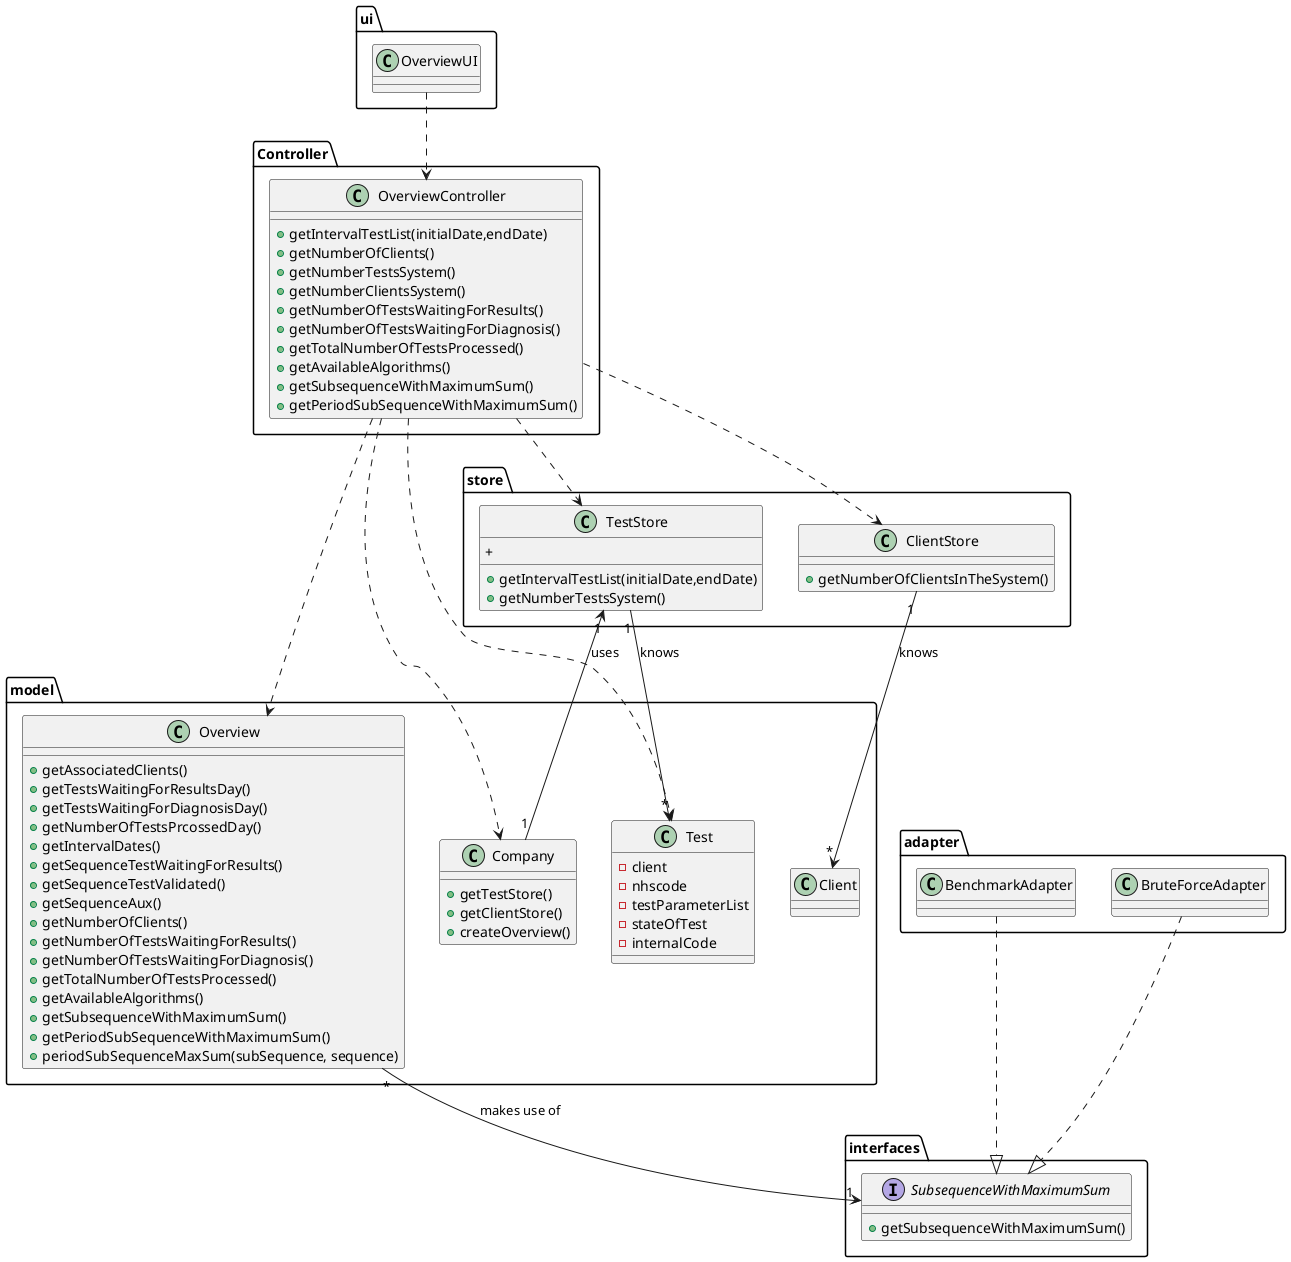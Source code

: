 @startuml


package ui {
class OverviewUI{}
}

package Controller{
class OverviewController{
+getIntervalTestList(initialDate,endDate)
+getNumberOfClients()
+getNumberTestsSystem()
+getNumberClientsSystem()
+getNumberOfTestsWaitingForResults()
+getNumberOfTestsWaitingForDiagnosis()
+getTotalNumberOfTestsProcessed()
+getAvailableAlgorithms()
+getSubsequenceWithMaximumSum()
+getPeriodSubSequenceWithMaximumSum()
}
}

package adapter{
class BenchmarkAdapter{
}

class BruteForceAdapter{
}
}

package model{
class Company{
+getTestStore()
+getClientStore()
+createOverview()

}
class Test{
-client
-nhscode
-testParameterList
-stateOfTest
-internalCode
}
class Client{
}
class Overview{
+getAssociatedClients()
+getTestsWaitingForResultsDay()
+getTestsWaitingForDiagnosisDay()
+getNumberOfTestsPrcossedDay()
+getIntervalDates()
+getSequenceTestWaitingForResults()
+getSequenceTestValidated()
+getSequenceAux()
+getNumberOfClients()
+getNumberOfTestsWaitingForResults()
+getNumberOfTestsWaitingForDiagnosis()
+getTotalNumberOfTestsProcessed()
+getAvailableAlgorithms()
+getSubsequenceWithMaximumSum()
+getPeriodSubSequenceWithMaximumSum()
+ periodSubSequenceMaxSum(subSequence, sequence)
}
}



package store{
class TestStore{
+getIntervalTestList(initialDate,endDate)
+getNumberTestsSystem()
+
}
class ClientStore{
+getNumberOfClientsInTheSystem()
}
}


package interfaces{
interface SubsequenceWithMaximumSum{
+getSubsequenceWithMaximumSum()
}
}


OverviewUI ..> OverviewController

OverviewController ..> TestStore
OverviewController ..> ClientStore
OverviewController ..> Company
OverviewController ..> Test
OverviewController ..> Overview

Company "1" ----> "1" TestStore : uses
TestStore "1" --> "*" Test : knows
ClientStore "1" --> "*" Client : knows

Overview "*" -->"1"  SubsequenceWithMaximumSum : makes use of

BenchmarkAdapter..|>SubsequenceWithMaximumSum
BruteForceAdapter..|>SubsequenceWithMaximumSum

@enduml